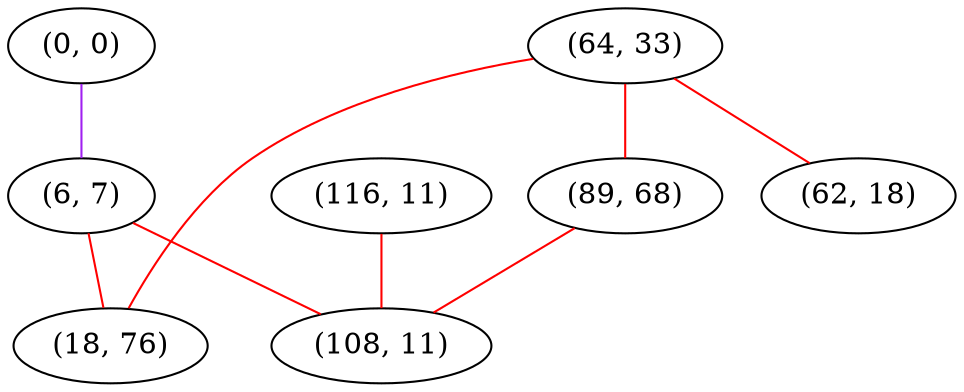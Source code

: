 graph "" {
"(64, 33)";
"(0, 0)";
"(6, 7)";
"(18, 76)";
"(89, 68)";
"(116, 11)";
"(108, 11)";
"(62, 18)";
"(64, 33)" -- "(62, 18)"  [color=red, key=0, weight=1];
"(64, 33)" -- "(18, 76)"  [color=red, key=0, weight=1];
"(64, 33)" -- "(89, 68)"  [color=red, key=0, weight=1];
"(0, 0)" -- "(6, 7)"  [color=purple, key=0, weight=4];
"(6, 7)" -- "(18, 76)"  [color=red, key=0, weight=1];
"(6, 7)" -- "(108, 11)"  [color=red, key=0, weight=1];
"(89, 68)" -- "(108, 11)"  [color=red, key=0, weight=1];
"(116, 11)" -- "(108, 11)"  [color=red, key=0, weight=1];
}

